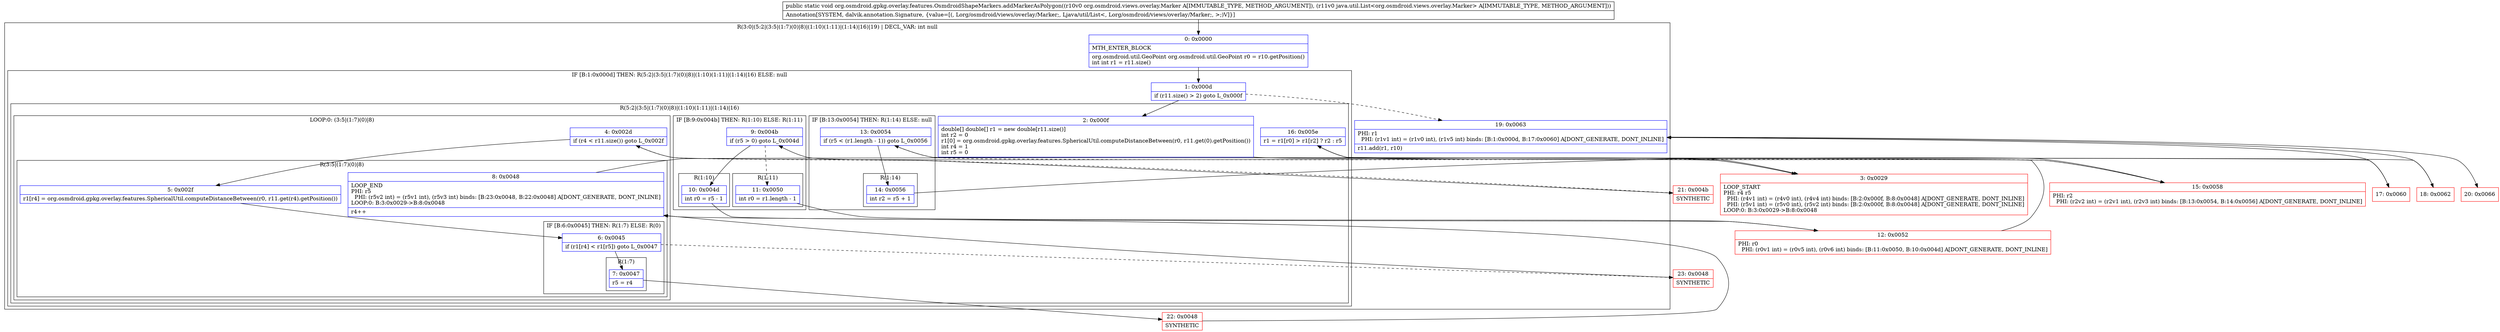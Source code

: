 digraph "CFG fororg.osmdroid.gpkg.overlay.features.OsmdroidShapeMarkers.addMarkerAsPolygon(Lorg\/osmdroid\/views\/overlay\/Marker;Ljava\/util\/List;)V" {
subgraph cluster_Region_1770454123 {
label = "R(3:0|(5:2|(3:5|(1:7)(0)|8)|(1:10)(1:11)|(1:14)|16)|19) | DECL_VAR: int null\l";
node [shape=record,color=blue];
Node_0 [shape=record,label="{0\:\ 0x0000|MTH_ENTER_BLOCK\l|org.osmdroid.util.GeoPoint org.osmdroid.util.GeoPoint r0 = r10.getPosition()\lint int r1 = r11.size()\l}"];
subgraph cluster_IfRegion_148477929 {
label = "IF [B:1:0x000d] THEN: R(5:2|(3:5|(1:7)(0)|8)|(1:10)(1:11)|(1:14)|16) ELSE: null";
node [shape=record,color=blue];
Node_1 [shape=record,label="{1\:\ 0x000d|if (r11.size() \> 2) goto L_0x000f\l}"];
subgraph cluster_Region_231024367 {
label = "R(5:2|(3:5|(1:7)(0)|8)|(1:10)(1:11)|(1:14)|16)";
node [shape=record,color=blue];
Node_2 [shape=record,label="{2\:\ 0x000f|double[] double[] r1 = new double[r11.size()]\lint r2 = 0\lr1[0] = org.osmdroid.gpkg.overlay.features.SphericalUtil.computeDistanceBetween(r0, r11.get(0).getPosition())\lint r4 = 1\lint r5 = 0\l}"];
subgraph cluster_LoopRegion_618344621 {
label = "LOOP:0: (3:5|(1:7)(0)|8)";
node [shape=record,color=blue];
Node_4 [shape=record,label="{4\:\ 0x002d|if (r4 \< r11.size()) goto L_0x002f\l}"];
subgraph cluster_Region_726913376 {
label = "R(3:5|(1:7)(0)|8)";
node [shape=record,color=blue];
Node_5 [shape=record,label="{5\:\ 0x002f|r1[r4] = org.osmdroid.gpkg.overlay.features.SphericalUtil.computeDistanceBetween(r0, r11.get(r4).getPosition())\l}"];
subgraph cluster_IfRegion_1953327244 {
label = "IF [B:6:0x0045] THEN: R(1:7) ELSE: R(0)";
node [shape=record,color=blue];
Node_6 [shape=record,label="{6\:\ 0x0045|if (r1[r4] \< r1[r5]) goto L_0x0047\l}"];
subgraph cluster_Region_992779071 {
label = "R(1:7)";
node [shape=record,color=blue];
Node_7 [shape=record,label="{7\:\ 0x0047|r5 = r4\l}"];
}
subgraph cluster_Region_204784114 {
label = "R(0)";
node [shape=record,color=blue];
}
}
Node_8 [shape=record,label="{8\:\ 0x0048|LOOP_END\lPHI: r5 \l  PHI: (r5v2 int) = (r5v1 int), (r5v3 int) binds: [B:23:0x0048, B:22:0x0048] A[DONT_GENERATE, DONT_INLINE]\lLOOP:0: B:3:0x0029\-\>B:8:0x0048\l|r4++\l}"];
}
}
subgraph cluster_IfRegion_903072585 {
label = "IF [B:9:0x004b] THEN: R(1:10) ELSE: R(1:11)";
node [shape=record,color=blue];
Node_9 [shape=record,label="{9\:\ 0x004b|if (r5 \> 0) goto L_0x004d\l}"];
subgraph cluster_Region_1717548177 {
label = "R(1:10)";
node [shape=record,color=blue];
Node_10 [shape=record,label="{10\:\ 0x004d|int r0 = r5 \- 1\l}"];
}
subgraph cluster_Region_718714830 {
label = "R(1:11)";
node [shape=record,color=blue];
Node_11 [shape=record,label="{11\:\ 0x0050|int r0 = r1.length \- 1\l}"];
}
}
subgraph cluster_IfRegion_243277349 {
label = "IF [B:13:0x0054] THEN: R(1:14) ELSE: null";
node [shape=record,color=blue];
Node_13 [shape=record,label="{13\:\ 0x0054|if (r5 \< (r1.length \- 1)) goto L_0x0056\l}"];
subgraph cluster_Region_997000772 {
label = "R(1:14)";
node [shape=record,color=blue];
Node_14 [shape=record,label="{14\:\ 0x0056|int r2 = r5 + 1\l}"];
}
}
Node_16 [shape=record,label="{16\:\ 0x005e|r1 = r1[r0] \> r1[r2] ? r2 : r5\l}"];
}
}
Node_19 [shape=record,label="{19\:\ 0x0063|PHI: r1 \l  PHI: (r1v1 int) = (r1v0 int), (r1v5 int) binds: [B:1:0x000d, B:17:0x0060] A[DONT_GENERATE, DONT_INLINE]\l|r11.add(r1, r10)\l}"];
}
Node_3 [shape=record,color=red,label="{3\:\ 0x0029|LOOP_START\lPHI: r4 r5 \l  PHI: (r4v1 int) = (r4v0 int), (r4v4 int) binds: [B:2:0x000f, B:8:0x0048] A[DONT_GENERATE, DONT_INLINE]\l  PHI: (r5v1 int) = (r5v0 int), (r5v2 int) binds: [B:2:0x000f, B:8:0x0048] A[DONT_GENERATE, DONT_INLINE]\lLOOP:0: B:3:0x0029\-\>B:8:0x0048\l}"];
Node_12 [shape=record,color=red,label="{12\:\ 0x0052|PHI: r0 \l  PHI: (r0v1 int) = (r0v5 int), (r0v6 int) binds: [B:11:0x0050, B:10:0x004d] A[DONT_GENERATE, DONT_INLINE]\l}"];
Node_15 [shape=record,color=red,label="{15\:\ 0x0058|PHI: r2 \l  PHI: (r2v2 int) = (r2v1 int), (r2v3 int) binds: [B:13:0x0054, B:14:0x0056] A[DONT_GENERATE, DONT_INLINE]\l}"];
Node_17 [shape=record,color=red,label="{17\:\ 0x0060}"];
Node_18 [shape=record,color=red,label="{18\:\ 0x0062}"];
Node_20 [shape=record,color=red,label="{20\:\ 0x0066}"];
Node_21 [shape=record,color=red,label="{21\:\ 0x004b|SYNTHETIC\l}"];
Node_22 [shape=record,color=red,label="{22\:\ 0x0048|SYNTHETIC\l}"];
Node_23 [shape=record,color=red,label="{23\:\ 0x0048|SYNTHETIC\l}"];
MethodNode[shape=record,label="{public static void org.osmdroid.gpkg.overlay.features.OsmdroidShapeMarkers.addMarkerAsPolygon((r10v0 org.osmdroid.views.overlay.Marker A[IMMUTABLE_TYPE, METHOD_ARGUMENT]), (r11v0 java.util.List\<org.osmdroid.views.overlay.Marker\> A[IMMUTABLE_TYPE, METHOD_ARGUMENT]))  | Annotation[SYSTEM, dalvik.annotation.Signature, \{value=[(, Lorg\/osmdroid\/views\/overlay\/Marker;, Ljava\/util\/List\<, Lorg\/osmdroid\/views\/overlay\/Marker;, \>;)V]\}]\l}"];
MethodNode -> Node_0;
Node_0 -> Node_1;
Node_1 -> Node_2;
Node_1 -> Node_19[style=dashed];
Node_2 -> Node_3;
Node_4 -> Node_5;
Node_4 -> Node_21[style=dashed];
Node_5 -> Node_6;
Node_6 -> Node_7;
Node_6 -> Node_23[style=dashed];
Node_7 -> Node_22;
Node_8 -> Node_3;
Node_9 -> Node_10;
Node_9 -> Node_11[style=dashed];
Node_10 -> Node_12;
Node_11 -> Node_12;
Node_13 -> Node_14;
Node_13 -> Node_15[style=dashed];
Node_14 -> Node_15;
Node_16 -> Node_17;
Node_16 -> Node_18;
Node_19 -> Node_20;
Node_3 -> Node_4;
Node_12 -> Node_13;
Node_15 -> Node_16;
Node_17 -> Node_19;
Node_18 -> Node_19;
Node_21 -> Node_9;
Node_22 -> Node_8;
Node_23 -> Node_8;
}

